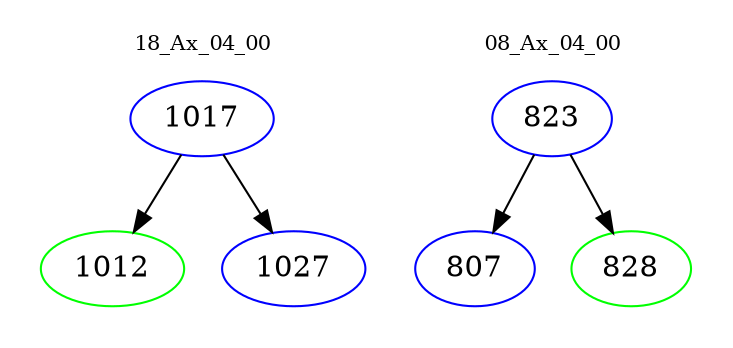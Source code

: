 digraph{
subgraph cluster_0 {
color = white
label = "18_Ax_04_00";
fontsize=10;
T0_1017 [label="1017", color="blue"]
T0_1017 -> T0_1012 [color="black"]
T0_1012 [label="1012", color="green"]
T0_1017 -> T0_1027 [color="black"]
T0_1027 [label="1027", color="blue"]
}
subgraph cluster_1 {
color = white
label = "08_Ax_04_00";
fontsize=10;
T1_823 [label="823", color="blue"]
T1_823 -> T1_807 [color="black"]
T1_807 [label="807", color="blue"]
T1_823 -> T1_828 [color="black"]
T1_828 [label="828", color="green"]
}
}
